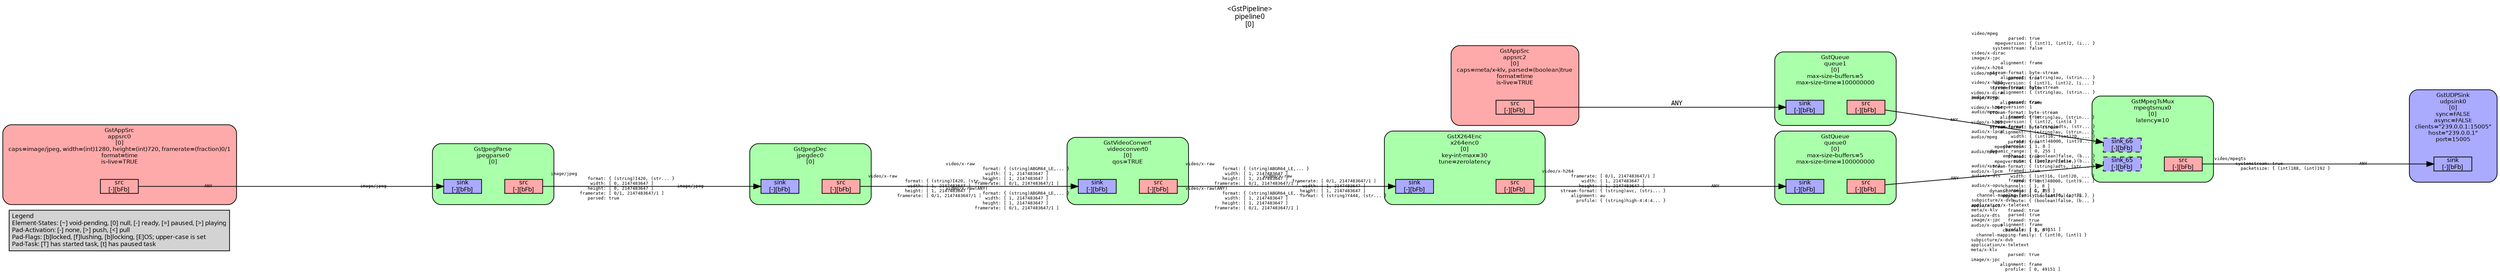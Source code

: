 digraph pipeline {
  rankdir=LR;
  fontname="sans";
  fontsize="10";
  labelloc=t;
  nodesep=.1;
  ranksep=.2;
  label="<GstPipeline>\npipeline0\n[0]";
  node [style="filled,rounded", shape=box, fontsize="9", fontname="sans", margin="0.0,0.0"];
  edge [labelfontsize="6", fontsize="9", fontname="monospace"];
  
  legend [
    pos="0,0!",
    margin="0.05,0.05",
    style="filled",
    label="Legend\lElement-States: [~] void-pending, [0] null, [-] ready, [=] paused, [>] playing\lPad-Activation: [-] none, [>] push, [<] pull\lPad-Flags: [b]locked, [f]lushing, [b]locking, [E]OS; upper-case is set\lPad-Task: [T] has started task, [t] has paused task\l",
  ];
  subgraph cluster_udpsink0_0x56099a34a3e0 {
    fontname="Bitstream Vera Sans";
    fontsize="8";
    style="filled,rounded";
    color=black;
    label="GstUDPSink\nudpsink0\n[0]\nsync=FALSE\nasync=FALSE\nclients=\"239.0.0.1:15005\"\nhost=\"239.0.0.1\"\nport=15005";
    subgraph cluster_udpsink0_0x56099a34a3e0_sink {
      label="";
      style="invis";
      udpsink0_0x56099a34a3e0_sink_0x56099a332560 [color=black, fillcolor="#aaaaff", label="sink\n[-][bFb]", height="0.2", style="filled,solid"];
    }

    fillcolor="#aaaaff";
  }

  subgraph cluster_mpegtsmux0_0x56099a33e200 {
    fontname="Bitstream Vera Sans";
    fontsize="8";
    style="filled,rounded";
    color=black;
    label="GstMpegTsMux\nmpegtsmux0\n[0]\nlatency=10";
    subgraph cluster_mpegtsmux0_0x56099a33e200_sink {
      label="";
      style="invis";
      mpegtsmux0_0x56099a33e200_sink_65_0x56099a34ef70 [color=black, fillcolor="#aaaaff", label="sink_65\n[-][bFb]", height="0.2", style="filled,dashed"];
      mpegtsmux0_0x56099a33e200_sink_66_0x56099a34f450 [color=black, fillcolor="#aaaaff", label="sink_66\n[-][bFb]", height="0.2", style="filled,dashed"];
    }

    subgraph cluster_mpegtsmux0_0x56099a33e200_src {
      label="";
      style="invis";
      mpegtsmux0_0x56099a33e200_src_0x56099a0a9960 [color=black, fillcolor="#ffaaaa", label="src\n[-][bFb]", height="0.2", style="filled,solid"];
    }

    mpegtsmux0_0x56099a33e200_sink_65_0x56099a34ef70 -> mpegtsmux0_0x56099a33e200_src_0x56099a0a9960 [style="invis"];
    fillcolor="#aaffaa";
  }

  mpegtsmux0_0x56099a33e200_src_0x56099a0a9960 -> udpsink0_0x56099a34a3e0_sink_0x56099a332560 [labeldistance="10", labelangle="0", label="                                                  ", taillabel="video/mpegts\l        systemstream: true\l          packetsize: { (int)188, (int)192 }\l", headlabel="ANY"]
  subgraph cluster_appsrc2_0x56099a308060 {
    fontname="Bitstream Vera Sans";
    fontsize="8";
    style="filled,rounded";
    color=black;
    label="GstAppSrc\nappsrc2\n[0]\ncaps=meta/x-klv, parsed=(boolean)true\nformat=time\nis-live=TRUE";
    subgraph cluster_appsrc2_0x56099a308060_src {
      label="";
      style="invis";
      appsrc2_0x56099a308060_src_0x56099a30c620 [color=black, fillcolor="#ffaaaa", label="src\n[-][bFb]", height="0.2", style="filled,solid"];
    }

    fillcolor="#ffaaaa";
  }

  appsrc2_0x56099a308060_src_0x56099a30c620 -> queue1_0x56099a330360_sink_0x56099a3320c0 [label="ANY"]
  subgraph cluster_queue1_0x56099a330360 {
    fontname="Bitstream Vera Sans";
    fontsize="8";
    style="filled,rounded";
    color=black;
    label="GstQueue\nqueue1\n[0]\nmax-size-buffers=5\nmax-size-time=100000000";
    subgraph cluster_queue1_0x56099a330360_sink {
      label="";
      style="invis";
      queue1_0x56099a330360_sink_0x56099a3320c0 [color=black, fillcolor="#aaaaff", label="sink\n[-][bFb]", height="0.2", style="filled,solid"];
    }

    subgraph cluster_queue1_0x56099a330360_src {
      label="";
      style="invis";
      queue1_0x56099a330360_src_0x56099a332310 [color=black, fillcolor="#ffaaaa", label="src\n[-][bFb]", height="0.2", style="filled,solid"];
    }

    queue1_0x56099a330360_sink_0x56099a3320c0 -> queue1_0x56099a330360_src_0x56099a332310 [style="invis"];
    fillcolor="#aaffaa";
  }

  queue1_0x56099a330360_src_0x56099a332310 -> mpegtsmux0_0x56099a33e200_sink_66_0x56099a34f450 [labeldistance="10", labelangle="0", label="                                                  ", taillabel="ANY", headlabel="video/mpeg\l              parsed: true\l         mpegversion: { (int)1, (int)2, (i... }\l        systemstream: false\lvideo/x-dirac\limage/x-jpc\l           alignment: frame\lvideo/x-h264\l       stream-format: byte-stream\l           alignment: { (string)au, (strin... }\lvideo/x-h265\l       stream-format: byte-stream\l           alignment: { (string)au, (strin... }\laudio/mpeg\l              parsed: true\l         mpegversion: 1\laudio/mpeg\l              framed: true\l         mpegversion: { (int)2, (int)4 }\l       stream-format: { (string)adts, (str... }\laudio/x-lpcm\l               width: { (int)16, (int)20, ... }\l                rate: { (int)48000, (int)9... }\l            channels: [ 1, 8 ]\l       dynamic_range: [ 0, 255 ]\l            emphasis: { (boolean)false, (b... }\l                mute: { (boolean)false, (b... }\laudio/x-ac3\l              framed: true\laudio/x-dts\l              framed: true\laudio/x-opus\l            channels: [ 1, 8 ]\l  channel-mapping-family: { (int)0, (int)1 }\lsubpicture/x-dvb\lapplication/x-teletext\lmeta/x-klv\l              parsed: true\limage/x-jpc\l           alignment: frame\l             profile: [ 0, 49151 ]\l"]
  subgraph cluster_queue0_0x56099a330060 {
    fontname="Bitstream Vera Sans";
    fontsize="8";
    style="filled,rounded";
    color=black;
    label="GstQueue\nqueue0\n[0]\nmax-size-buffers=5\nmax-size-time=100000000";
    subgraph cluster_queue0_0x56099a330060_sink {
      label="";
      style="invis";
      queue0_0x56099a330060_sink_0x56099a30daf0 [color=black, fillcolor="#aaaaff", label="sink\n[-][bFb]", height="0.2", style="filled,solid"];
    }

    subgraph cluster_queue0_0x56099a330060_src {
      label="";
      style="invis";
      queue0_0x56099a330060_src_0x56099a30dd40 [color=black, fillcolor="#ffaaaa", label="src\n[-][bFb]", height="0.2", style="filled,solid"];
    }

    queue0_0x56099a330060_sink_0x56099a30daf0 -> queue0_0x56099a330060_src_0x56099a30dd40 [style="invis"];
    fillcolor="#aaffaa";
  }

  queue0_0x56099a330060_src_0x56099a30dd40 -> mpegtsmux0_0x56099a33e200_sink_65_0x56099a34ef70 [labeldistance="10", labelangle="0", label="                                                  ", taillabel="ANY", headlabel="video/mpeg\l              parsed: true\l         mpegversion: { (int)1, (int)2, (i... }\l        systemstream: false\lvideo/x-dirac\limage/x-jpc\l           alignment: frame\lvideo/x-h264\l       stream-format: byte-stream\l           alignment: { (string)au, (strin... }\lvideo/x-h265\l       stream-format: byte-stream\l           alignment: { (string)au, (strin... }\laudio/mpeg\l              parsed: true\l         mpegversion: 1\laudio/mpeg\l              framed: true\l         mpegversion: { (int)2, (int)4 }\l       stream-format: { (string)adts, (str... }\laudio/x-lpcm\l               width: { (int)16, (int)20, ... }\l                rate: { (int)48000, (int)9... }\l            channels: [ 1, 8 ]\l       dynamic_range: [ 0, 255 ]\l            emphasis: { (boolean)false, (b... }\l                mute: { (boolean)false, (b... }\laudio/x-ac3\l              framed: true\laudio/x-dts\l              framed: true\laudio/x-opus\l            channels: [ 1, 8 ]\l  channel-mapping-family: { (int)0, (int)1 }\lsubpicture/x-dvb\lapplication/x-teletext\lmeta/x-klv\l              parsed: true\limage/x-jpc\l           alignment: frame\l             profile: [ 0, 49151 ]\l"]
  subgraph cluster_x264enc0_0x56099a326350 {
    fontname="Bitstream Vera Sans";
    fontsize="8";
    style="filled,rounded";
    color=black;
    label="GstX264Enc\nx264enc0\n[0]\nkey-int-max=30\ntune=zerolatency";
    subgraph cluster_x264enc0_0x56099a326350_sink {
      label="";
      style="invis";
      x264enc0_0x56099a326350_sink_0x56099a30d650 [color=black, fillcolor="#aaaaff", label="sink\n[-][bFb]", height="0.2", style="filled,solid"];
    }

    subgraph cluster_x264enc0_0x56099a326350_src {
      label="";
      style="invis";
      x264enc0_0x56099a326350_src_0x56099a30d8a0 [color=black, fillcolor="#ffaaaa", label="src\n[-][bFb]", height="0.2", style="filled,solid"];
    }

    x264enc0_0x56099a326350_sink_0x56099a30d650 -> x264enc0_0x56099a326350_src_0x56099a30d8a0 [style="invis"];
    fillcolor="#aaffaa";
  }

  x264enc0_0x56099a326350_src_0x56099a30d8a0 -> queue0_0x56099a330060_sink_0x56099a30daf0 [labeldistance="10", labelangle="0", label="                                                  ", taillabel="video/x-h264\l           framerate: [ 0/1, 2147483647/1 ]\l               width: [ 1, 2147483647 ]\l              height: [ 1, 2147483647 ]\l       stream-format: { (string)avc, (stri... }\l           alignment: au\l             profile: { (string)high-4:4:4... }\l", headlabel="ANY"]
  subgraph cluster_videoconvert0_0x56099a320a70 {
    fontname="Bitstream Vera Sans";
    fontsize="8";
    style="filled,rounded";
    color=black;
    label="GstVideoConvert\nvideoconvert0\n[0]\nqos=TRUE";
    subgraph cluster_videoconvert0_0x56099a320a70_sink {
      label="";
      style="invis";
      videoconvert0_0x56099a320a70_sink_0x56099a30d1b0 [color=black, fillcolor="#aaaaff", label="sink\n[-][bFb]", height="0.2", style="filled,solid"];
    }

    subgraph cluster_videoconvert0_0x56099a320a70_src {
      label="";
      style="invis";
      videoconvert0_0x56099a320a70_src_0x56099a30d400 [color=black, fillcolor="#ffaaaa", label="src\n[-][bFb]", height="0.2", style="filled,solid"];
    }

    videoconvert0_0x56099a320a70_sink_0x56099a30d1b0 -> videoconvert0_0x56099a320a70_src_0x56099a30d400 [style="invis"];
    fillcolor="#aaffaa";
  }

  videoconvert0_0x56099a320a70_src_0x56099a30d400 -> x264enc0_0x56099a326350_sink_0x56099a30d650 [labeldistance="10", labelangle="0", label="                                                  ", taillabel="video/x-raw\l              format: { (string)ABGR64_LE,... }\l               width: [ 1, 2147483647 ]\l              height: [ 1, 2147483647 ]\l           framerate: [ 0/1, 2147483647/1 ]\lvideo/x-raw(ANY)\l              format: { (string)ABGR64_LE,... }\l               width: [ 1, 2147483647 ]\l              height: [ 1, 2147483647 ]\l           framerate: [ 0/1, 2147483647/1 ]\l", headlabel="video/x-raw\l           framerate: [ 0/1, 2147483647/1 ]\l               width: [ 1, 2147483647 ]\l              height: [ 1, 2147483647 ]\l              format: { (string)Y444, (str... }\l"]
  subgraph cluster_jpegdec0_0x56099a3129f0 {
    fontname="Bitstream Vera Sans";
    fontsize="8";
    style="filled,rounded";
    color=black;
    label="GstJpegDec\njpegdec0\n[0]";
    subgraph cluster_jpegdec0_0x56099a3129f0_sink {
      label="";
      style="invis";
      jpegdec0_0x56099a3129f0_sink_0x56099a30cd10 [color=black, fillcolor="#aaaaff", label="sink\n[-][bFb]", height="0.2", style="filled,solid"];
    }

    subgraph cluster_jpegdec0_0x56099a3129f0_src {
      label="";
      style="invis";
      jpegdec0_0x56099a3129f0_src_0x56099a30cf60 [color=black, fillcolor="#ffaaaa", label="src\n[-][bFb]", height="0.2", style="filled,solid"];
    }

    jpegdec0_0x56099a3129f0_sink_0x56099a30cd10 -> jpegdec0_0x56099a3129f0_src_0x56099a30cf60 [style="invis"];
    fillcolor="#aaffaa";
  }

  jpegdec0_0x56099a3129f0_src_0x56099a30cf60 -> videoconvert0_0x56099a320a70_sink_0x56099a30d1b0 [labeldistance="10", labelangle="0", label="                                                  ", taillabel="video/x-raw\l              format: { (string)I420, (str... }\l               width: [ 1, 2147483647 ]\l              height: [ 1, 2147483647 ]\l           framerate: [ 0/1, 2147483647/1 ]\l", headlabel="video/x-raw\l              format: { (string)ABGR64_LE,... }\l               width: [ 1, 2147483647 ]\l              height: [ 1, 2147483647 ]\l           framerate: [ 0/1, 2147483647/1 ]\lvideo/x-raw(ANY)\l              format: { (string)ABGR64_LE,... }\l               width: [ 1, 2147483647 ]\l              height: [ 1, 2147483647 ]\l           framerate: [ 0/1, 2147483647/1 ]\l"]
  subgraph cluster_jpegparse0_0x56099a30e260 {
    fontname="Bitstream Vera Sans";
    fontsize="8";
    style="filled,rounded";
    color=black;
    label="GstJpegParse\njpegparse0\n[0]";
    subgraph cluster_jpegparse0_0x56099a30e260_sink {
      label="";
      style="invis";
      jpegparse0_0x56099a30e260_sink_0x56099a30c870 [color=black, fillcolor="#aaaaff", label="sink\n[-][bFb]", height="0.2", style="filled,solid"];
    }

    subgraph cluster_jpegparse0_0x56099a30e260_src {
      label="";
      style="invis";
      jpegparse0_0x56099a30e260_src_0x56099a30cac0 [color=black, fillcolor="#ffaaaa", label="src\n[-][bFb]", height="0.2", style="filled,solid"];
    }

    jpegparse0_0x56099a30e260_sink_0x56099a30c870 -> jpegparse0_0x56099a30e260_src_0x56099a30cac0 [style="invis"];
    fillcolor="#aaffaa";
  }

  jpegparse0_0x56099a30e260_src_0x56099a30cac0 -> jpegdec0_0x56099a3129f0_sink_0x56099a30cd10 [labeldistance="10", labelangle="0", label="                                                  ", taillabel="image/jpeg\l              format: { (string)I420, (str... }\l               width: [ 0, 2147483647 ]\l              height: [ 0, 2147483647 ]\l           framerate: [ 0/1, 2147483647/1 ]\l              parsed: true\l", headlabel="image/jpeg\l"]
  subgraph cluster_appsrc0_0x56099a307ad0 {
    fontname="Bitstream Vera Sans";
    fontsize="8";
    style="filled,rounded";
    color=black;
    label="GstAppSrc\nappsrc0\n[0]\ncaps=image/jpeg, width=(int)1280, height=(int)720, framerate=(fraction)0/1\nformat=time\nis-live=TRUE";
    subgraph cluster_appsrc0_0x56099a307ad0_src {
      label="";
      style="invis";
      appsrc0_0x56099a307ad0_src_0x56099a30c180 [color=black, fillcolor="#ffaaaa", label="src\n[-][bFb]", height="0.2", style="filled,solid"];
    }

    fillcolor="#ffaaaa";
  }

  appsrc0_0x56099a307ad0_src_0x56099a30c180 -> jpegparse0_0x56099a30e260_sink_0x56099a30c870 [labeldistance="10", labelangle="0", label="                                                  ", taillabel="ANY", headlabel="image/jpeg\l"]
}
